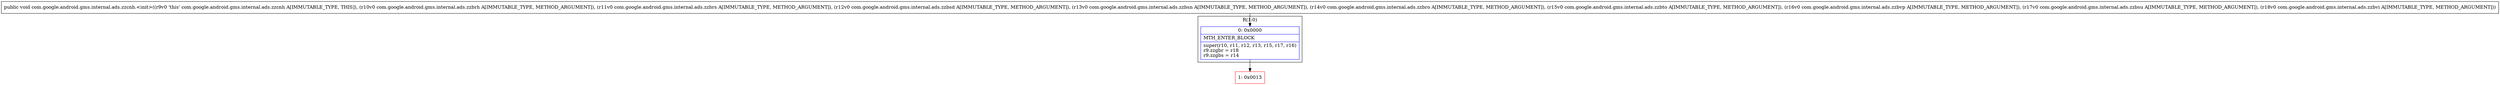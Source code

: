 digraph "CFG forcom.google.android.gms.internal.ads.zzcnh.\<init\>(Lcom\/google\/android\/gms\/internal\/ads\/zzbrh;Lcom\/google\/android\/gms\/internal\/ads\/zzbrs;Lcom\/google\/android\/gms\/internal\/ads\/zzbsd;Lcom\/google\/android\/gms\/internal\/ads\/zzbsn;Lcom\/google\/android\/gms\/internal\/ads\/zzbro;Lcom\/google\/android\/gms\/internal\/ads\/zzbto;Lcom\/google\/android\/gms\/internal\/ads\/zzbvp;Lcom\/google\/android\/gms\/internal\/ads\/zzbsu;Lcom\/google\/android\/gms\/internal\/ads\/zzbvi;)V" {
subgraph cluster_Region_1055995565 {
label = "R(1:0)";
node [shape=record,color=blue];
Node_0 [shape=record,label="{0\:\ 0x0000|MTH_ENTER_BLOCK\l|super(r10, r11, r12, r13, r15, r17, r16)\lr9.zzgbr = r18\lr9.zzgbs = r14\l}"];
}
Node_1 [shape=record,color=red,label="{1\:\ 0x0013}"];
MethodNode[shape=record,label="{public void com.google.android.gms.internal.ads.zzcnh.\<init\>((r9v0 'this' com.google.android.gms.internal.ads.zzcnh A[IMMUTABLE_TYPE, THIS]), (r10v0 com.google.android.gms.internal.ads.zzbrh A[IMMUTABLE_TYPE, METHOD_ARGUMENT]), (r11v0 com.google.android.gms.internal.ads.zzbrs A[IMMUTABLE_TYPE, METHOD_ARGUMENT]), (r12v0 com.google.android.gms.internal.ads.zzbsd A[IMMUTABLE_TYPE, METHOD_ARGUMENT]), (r13v0 com.google.android.gms.internal.ads.zzbsn A[IMMUTABLE_TYPE, METHOD_ARGUMENT]), (r14v0 com.google.android.gms.internal.ads.zzbro A[IMMUTABLE_TYPE, METHOD_ARGUMENT]), (r15v0 com.google.android.gms.internal.ads.zzbto A[IMMUTABLE_TYPE, METHOD_ARGUMENT]), (r16v0 com.google.android.gms.internal.ads.zzbvp A[IMMUTABLE_TYPE, METHOD_ARGUMENT]), (r17v0 com.google.android.gms.internal.ads.zzbsu A[IMMUTABLE_TYPE, METHOD_ARGUMENT]), (r18v0 com.google.android.gms.internal.ads.zzbvi A[IMMUTABLE_TYPE, METHOD_ARGUMENT])) }"];
MethodNode -> Node_0;
Node_0 -> Node_1;
}

